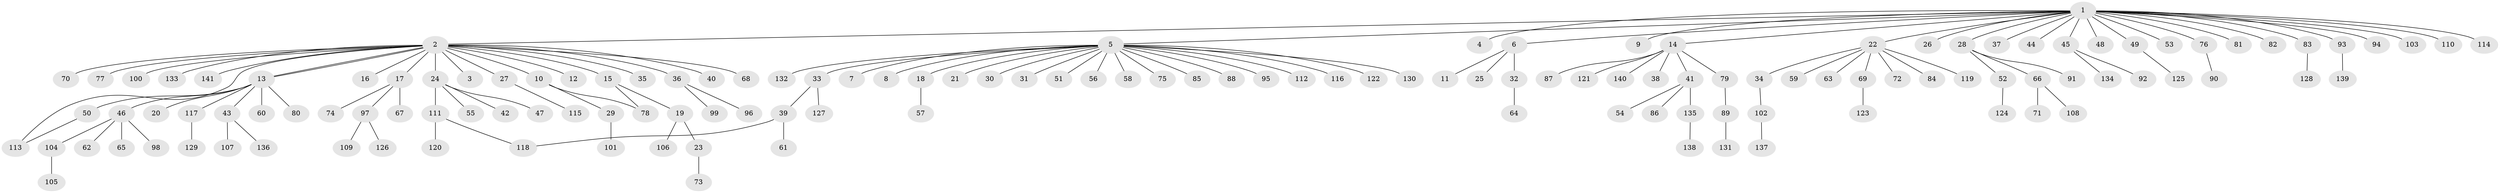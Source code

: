 // coarse degree distribution, {1: 0.8309859154929577, 3: 0.028169014084507043, 2: 0.056338028169014086, 16: 0.014084507042253521, 18: 0.014084507042253521, 6: 0.014084507042253521, 5: 0.028169014084507043, 21: 0.014084507042253521}
// Generated by graph-tools (version 1.1) at 2025/36/03/04/25 23:36:52]
// undirected, 141 vertices, 144 edges
graph export_dot {
  node [color=gray90,style=filled];
  1;
  2;
  3;
  4;
  5;
  6;
  7;
  8;
  9;
  10;
  11;
  12;
  13;
  14;
  15;
  16;
  17;
  18;
  19;
  20;
  21;
  22;
  23;
  24;
  25;
  26;
  27;
  28;
  29;
  30;
  31;
  32;
  33;
  34;
  35;
  36;
  37;
  38;
  39;
  40;
  41;
  42;
  43;
  44;
  45;
  46;
  47;
  48;
  49;
  50;
  51;
  52;
  53;
  54;
  55;
  56;
  57;
  58;
  59;
  60;
  61;
  62;
  63;
  64;
  65;
  66;
  67;
  68;
  69;
  70;
  71;
  72;
  73;
  74;
  75;
  76;
  77;
  78;
  79;
  80;
  81;
  82;
  83;
  84;
  85;
  86;
  87;
  88;
  89;
  90;
  91;
  92;
  93;
  94;
  95;
  96;
  97;
  98;
  99;
  100;
  101;
  102;
  103;
  104;
  105;
  106;
  107;
  108;
  109;
  110;
  111;
  112;
  113;
  114;
  115;
  116;
  117;
  118;
  119;
  120;
  121;
  122;
  123;
  124;
  125;
  126;
  127;
  128;
  129;
  130;
  131;
  132;
  133;
  134;
  135;
  136;
  137;
  138;
  139;
  140;
  141;
  1 -- 2;
  1 -- 4;
  1 -- 5;
  1 -- 6;
  1 -- 9;
  1 -- 14;
  1 -- 22;
  1 -- 26;
  1 -- 28;
  1 -- 37;
  1 -- 44;
  1 -- 45;
  1 -- 48;
  1 -- 49;
  1 -- 53;
  1 -- 76;
  1 -- 81;
  1 -- 82;
  1 -- 83;
  1 -- 93;
  1 -- 94;
  1 -- 103;
  1 -- 110;
  1 -- 114;
  2 -- 3;
  2 -- 10;
  2 -- 12;
  2 -- 13;
  2 -- 13;
  2 -- 15;
  2 -- 16;
  2 -- 17;
  2 -- 24;
  2 -- 27;
  2 -- 35;
  2 -- 36;
  2 -- 40;
  2 -- 68;
  2 -- 70;
  2 -- 77;
  2 -- 100;
  2 -- 113;
  2 -- 133;
  2 -- 141;
  5 -- 7;
  5 -- 8;
  5 -- 18;
  5 -- 21;
  5 -- 30;
  5 -- 31;
  5 -- 33;
  5 -- 51;
  5 -- 56;
  5 -- 58;
  5 -- 75;
  5 -- 85;
  5 -- 88;
  5 -- 95;
  5 -- 112;
  5 -- 116;
  5 -- 122;
  5 -- 130;
  5 -- 132;
  6 -- 11;
  6 -- 25;
  6 -- 32;
  10 -- 29;
  10 -- 78;
  13 -- 20;
  13 -- 43;
  13 -- 46;
  13 -- 50;
  13 -- 60;
  13 -- 80;
  13 -- 117;
  14 -- 38;
  14 -- 41;
  14 -- 79;
  14 -- 87;
  14 -- 121;
  14 -- 140;
  15 -- 19;
  15 -- 78;
  17 -- 67;
  17 -- 74;
  17 -- 97;
  18 -- 57;
  19 -- 23;
  19 -- 106;
  22 -- 34;
  22 -- 59;
  22 -- 63;
  22 -- 69;
  22 -- 72;
  22 -- 84;
  22 -- 119;
  23 -- 73;
  24 -- 42;
  24 -- 47;
  24 -- 55;
  24 -- 111;
  27 -- 115;
  28 -- 52;
  28 -- 66;
  28 -- 91;
  29 -- 101;
  32 -- 64;
  33 -- 39;
  33 -- 127;
  34 -- 102;
  36 -- 96;
  36 -- 99;
  39 -- 61;
  39 -- 118;
  41 -- 54;
  41 -- 86;
  41 -- 135;
  43 -- 107;
  43 -- 136;
  45 -- 92;
  45 -- 134;
  46 -- 62;
  46 -- 65;
  46 -- 98;
  46 -- 104;
  49 -- 125;
  50 -- 113;
  52 -- 124;
  66 -- 71;
  66 -- 108;
  69 -- 123;
  76 -- 90;
  79 -- 89;
  83 -- 128;
  89 -- 131;
  93 -- 139;
  97 -- 109;
  97 -- 126;
  102 -- 137;
  104 -- 105;
  111 -- 118;
  111 -- 120;
  117 -- 129;
  135 -- 138;
}

